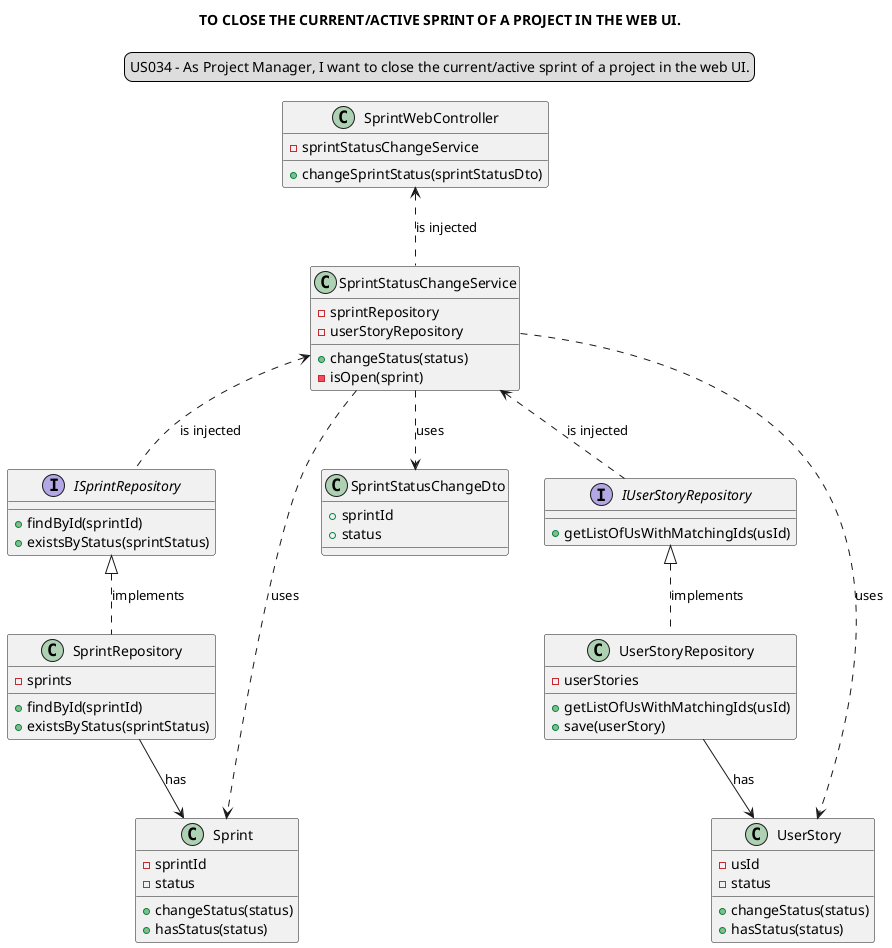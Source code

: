 @startuml

skinparam sequenceMessageAlign center
title TO CLOSE THE CURRENT/ACTIVE SPRINT OF A PROJECT IN THE WEB UI.
legend top
US034 - As Project Manager, I want to close the current/active sprint of a project in the web UI.
end legend


class SprintWebController {
- sprintStatusChangeService
+ changeSprintStatus(sprintStatusDto)
}

class SprintStatusChangeService {
- sprintRepository
- userStoryRepository
+ changeStatus(status)
- isOpen(sprint)
}

interface ISprintRepository {
+ findById(sprintId)
+ existsByStatus(sprintStatus)
}

class SprintRepository {
- sprints
+ findById(sprintId)
+ existsByStatus(sprintStatus)
}

class Sprint {
- sprintId
- status
+ changeStatus(status)
+ hasStatus(status)
}

class SprintStatusChangeDto {
+ sprintId
+ status
}

interface IUserStoryRepository {
+ getListOfUsWithMatchingIds(usId)
}

class UserStoryRepository {
- userStories
+ getListOfUsWithMatchingIds(usId)
+ save(userStory)
}

class UserStory {
- usId
- status
+ changeStatus(status)
+ hasStatus(status)
}

SprintWebController <.. SprintStatusChangeService: is injected
SprintStatusChangeService <.. ISprintRepository: is injected
SprintStatusChangeService <.. IUserStoryRepository: is injected
ISprintRepository <|.. SprintRepository: implements
IUserStoryRepository <|.. UserStoryRepository: implements
SprintRepository --> Sprint: has
UserStoryRepository --> UserStory: has
SprintStatusChangeService ..> Sprint: uses
SprintStatusChangeService ..> UserStory: uses
SprintStatusChangeService ..> SprintStatusChangeDto: uses

@enduml
